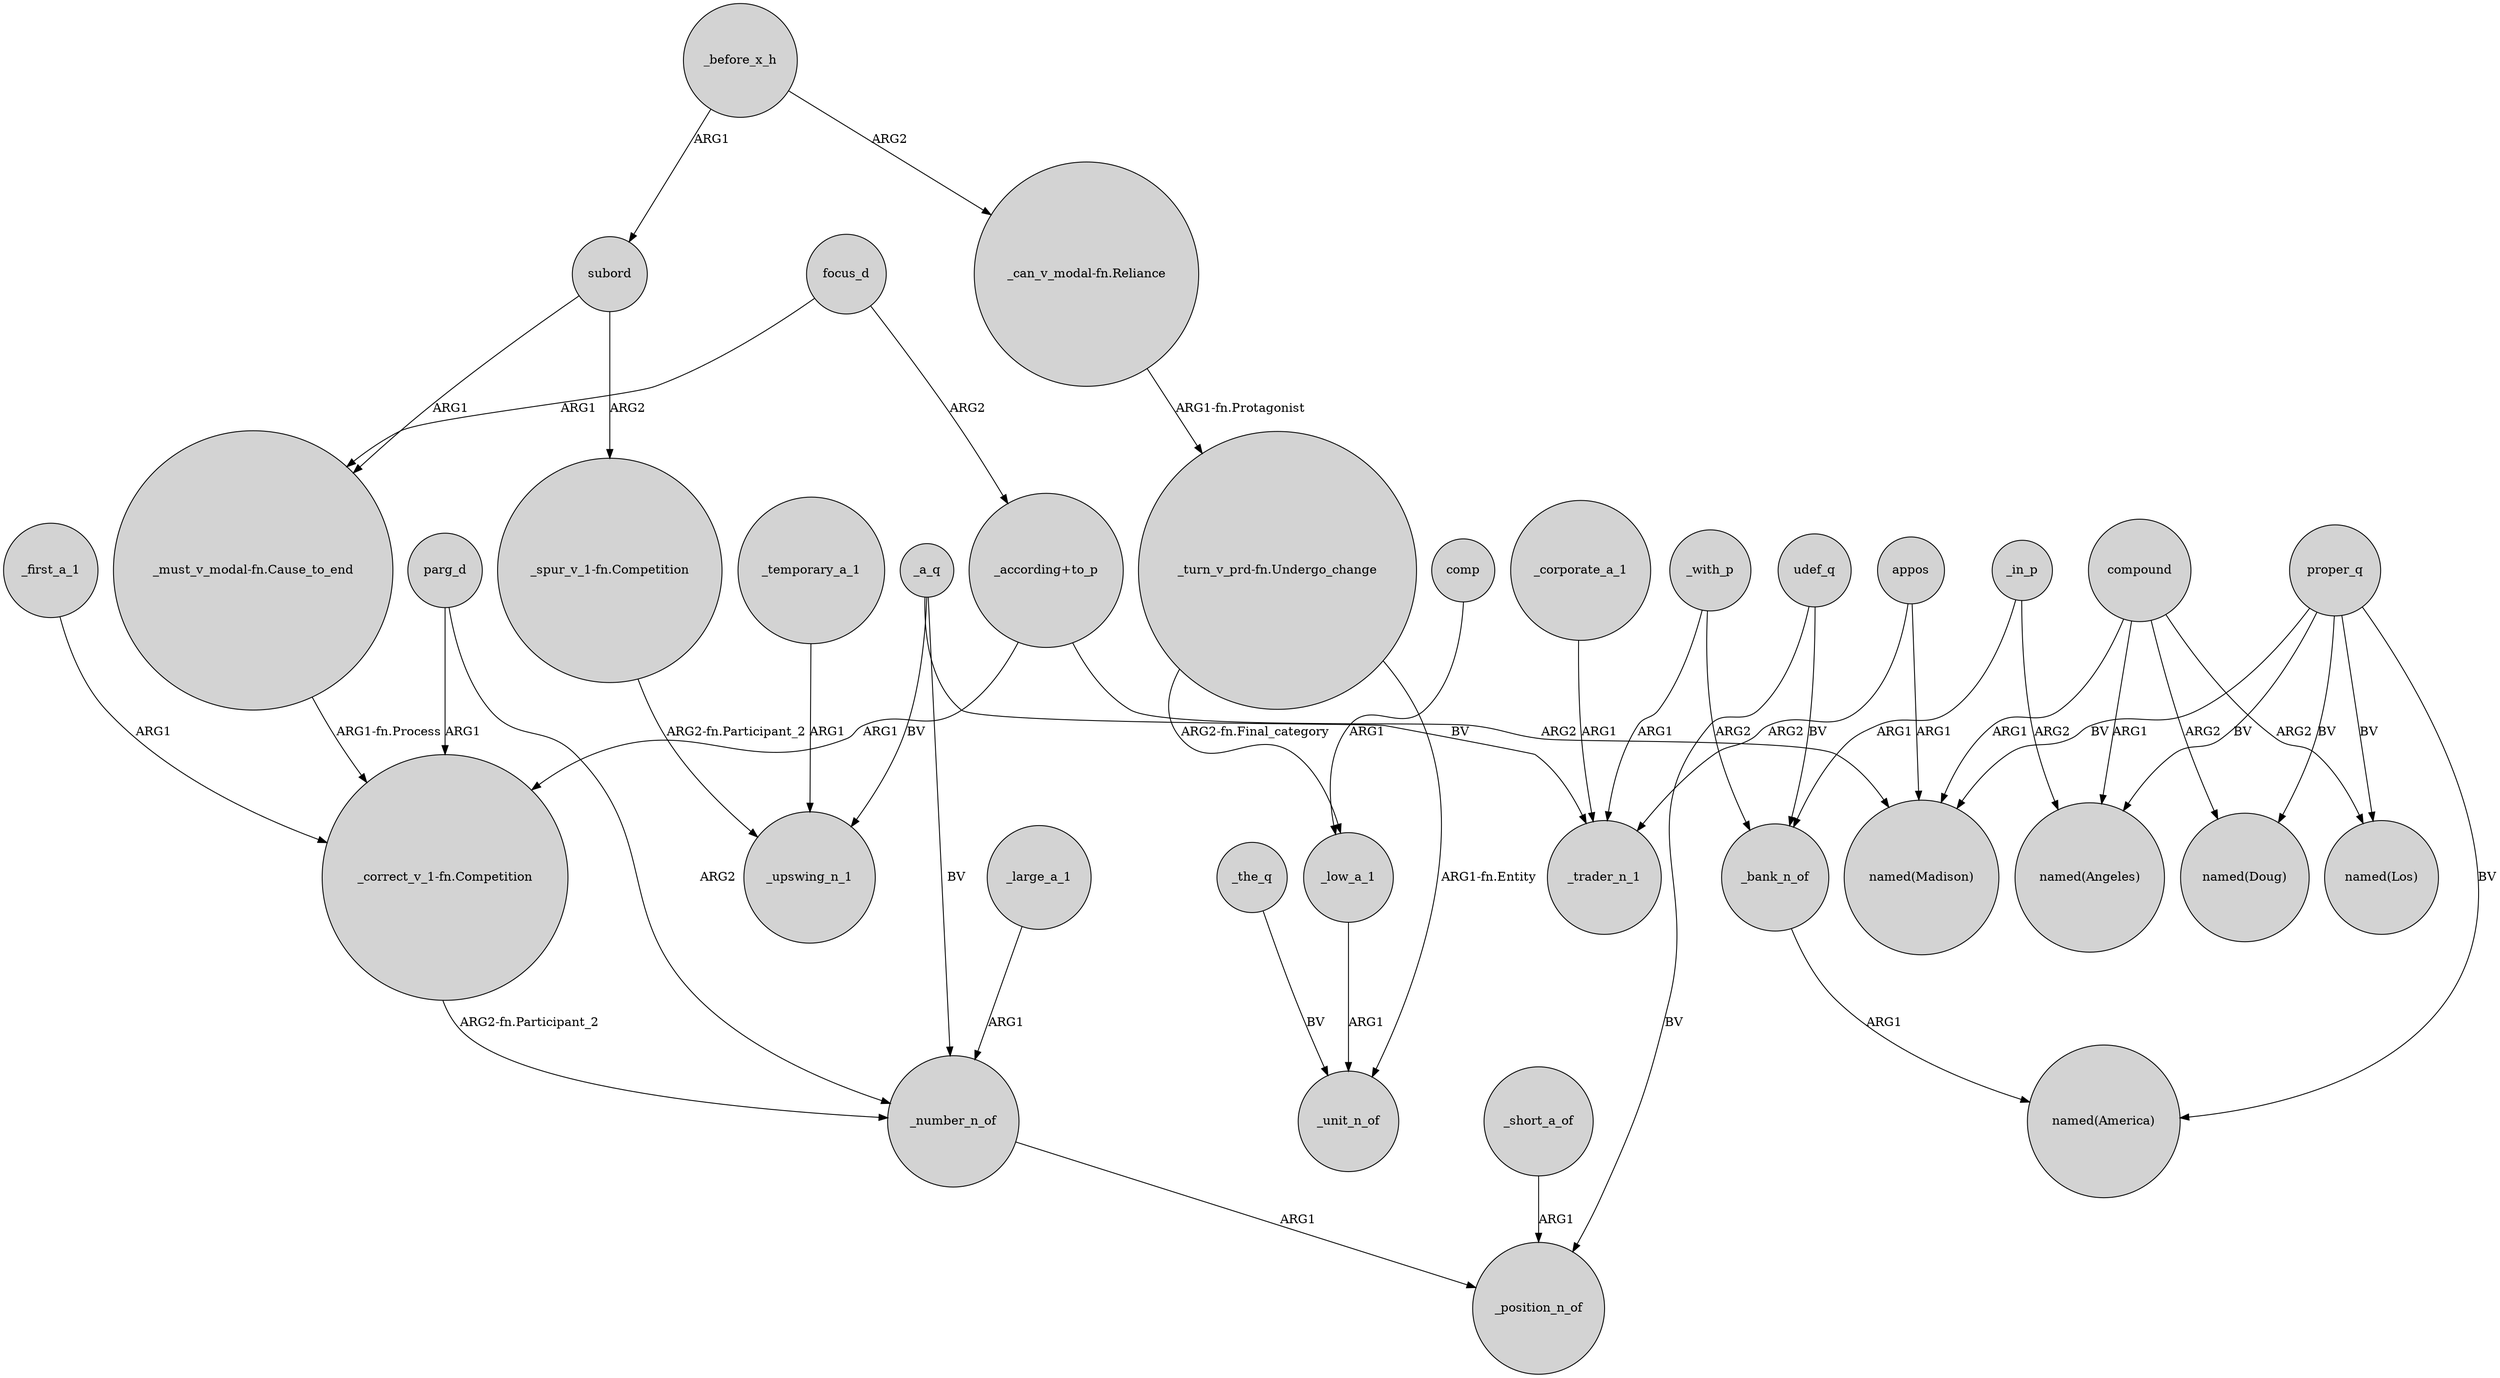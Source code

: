 digraph {
	node [shape=circle style=filled]
	"_must_v_modal-fn.Cause_to_end" -> "_correct_v_1-fn.Competition" [label="ARG1-fn.Process"]
	_number_n_of -> _position_n_of [label=ARG1]
	subord -> "_spur_v_1-fn.Competition" [label=ARG2]
	parg_d -> "_correct_v_1-fn.Competition" [label=ARG1]
	"_turn_v_prd-fn.Undergo_change" -> _low_a_1 [label="ARG2-fn.Final_category"]
	focus_d -> "_must_v_modal-fn.Cause_to_end" [label=ARG1]
	comp -> _low_a_1 [label=ARG1]
	"_according+to_p" -> "named(Madison)" [label=ARG2]
	_in_p -> "named(Angeles)" [label=ARG2]
	"_can_v_modal-fn.Reliance" -> "_turn_v_prd-fn.Undergo_change" [label="ARG1-fn.Protagonist"]
	_before_x_h -> "_can_v_modal-fn.Reliance" [label=ARG2]
	focus_d -> "_according+to_p" [label=ARG2]
	appos -> _trader_n_1 [label=ARG2]
	_large_a_1 -> _number_n_of [label=ARG1]
	proper_q -> "named(America)" [label=BV]
	udef_q -> _bank_n_of [label=BV]
	proper_q -> "named(Doug)" [label=BV]
	_temporary_a_1 -> _upswing_n_1 [label=ARG1]
	subord -> "_must_v_modal-fn.Cause_to_end" [label=ARG1]
	compound -> "named(Los)" [label=ARG2]
	proper_q -> "named(Madison)" [label=BV]
	"_according+to_p" -> "_correct_v_1-fn.Competition" [label=ARG1]
	_a_q -> _trader_n_1 [label=BV]
	_corporate_a_1 -> _trader_n_1 [label=ARG1]
	parg_d -> _number_n_of [label=ARG2]
	_before_x_h -> subord [label=ARG1]
	_in_p -> _bank_n_of [label=ARG1]
	_bank_n_of -> "named(America)" [label=ARG1]
	compound -> "named(Angeles)" [label=ARG1]
	_with_p -> _trader_n_1 [label=ARG1]
	proper_q -> "named(Los)" [label=BV]
	proper_q -> "named(Angeles)" [label=BV]
	"_correct_v_1-fn.Competition" -> _number_n_of [label="ARG2-fn.Participant_2"]
	compound -> "named(Doug)" [label=ARG2]
	_a_q -> _number_n_of [label=BV]
	compound -> "named(Madison)" [label=ARG1]
	"_spur_v_1-fn.Competition" -> _upswing_n_1 [label="ARG2-fn.Participant_2"]
	_the_q -> _unit_n_of [label=BV]
	_a_q -> _upswing_n_1 [label=BV]
	_first_a_1 -> "_correct_v_1-fn.Competition" [label=ARG1]
	_low_a_1 -> _unit_n_of [label=ARG1]
	_with_p -> _bank_n_of [label=ARG2]
	"_turn_v_prd-fn.Undergo_change" -> _unit_n_of [label="ARG1-fn.Entity"]
	appos -> "named(Madison)" [label=ARG1]
	udef_q -> _position_n_of [label=BV]
	_short_a_of -> _position_n_of [label=ARG1]
}
